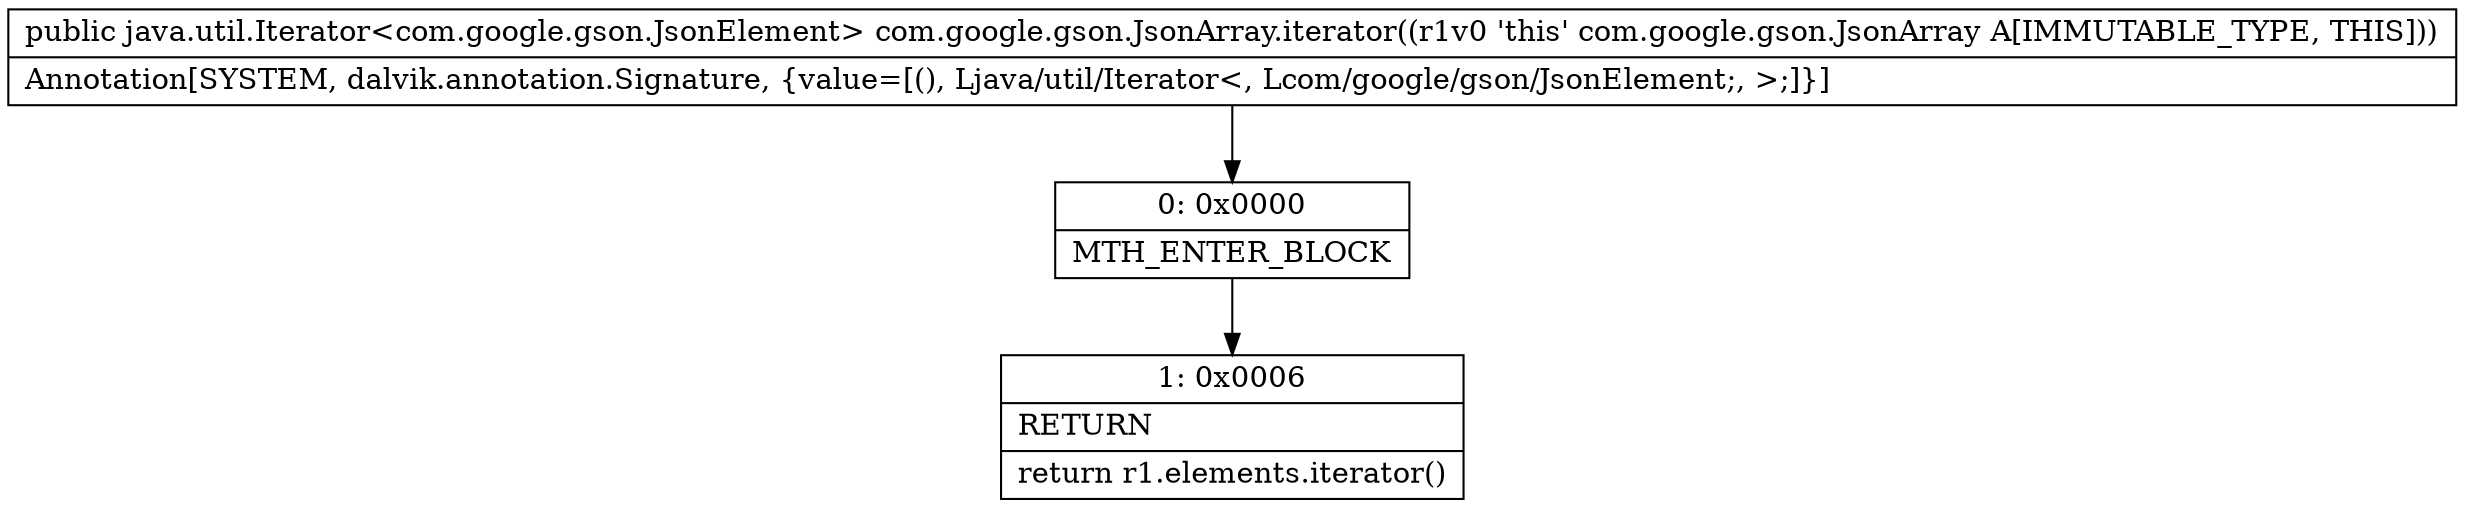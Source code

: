 digraph "CFG forcom.google.gson.JsonArray.iterator()Ljava\/util\/Iterator;" {
Node_0 [shape=record,label="{0\:\ 0x0000|MTH_ENTER_BLOCK\l}"];
Node_1 [shape=record,label="{1\:\ 0x0006|RETURN\l|return r1.elements.iterator()\l}"];
MethodNode[shape=record,label="{public java.util.Iterator\<com.google.gson.JsonElement\> com.google.gson.JsonArray.iterator((r1v0 'this' com.google.gson.JsonArray A[IMMUTABLE_TYPE, THIS]))  | Annotation[SYSTEM, dalvik.annotation.Signature, \{value=[(), Ljava\/util\/Iterator\<, Lcom\/google\/gson\/JsonElement;, \>;]\}]\l}"];
MethodNode -> Node_0;
Node_0 -> Node_1;
}

